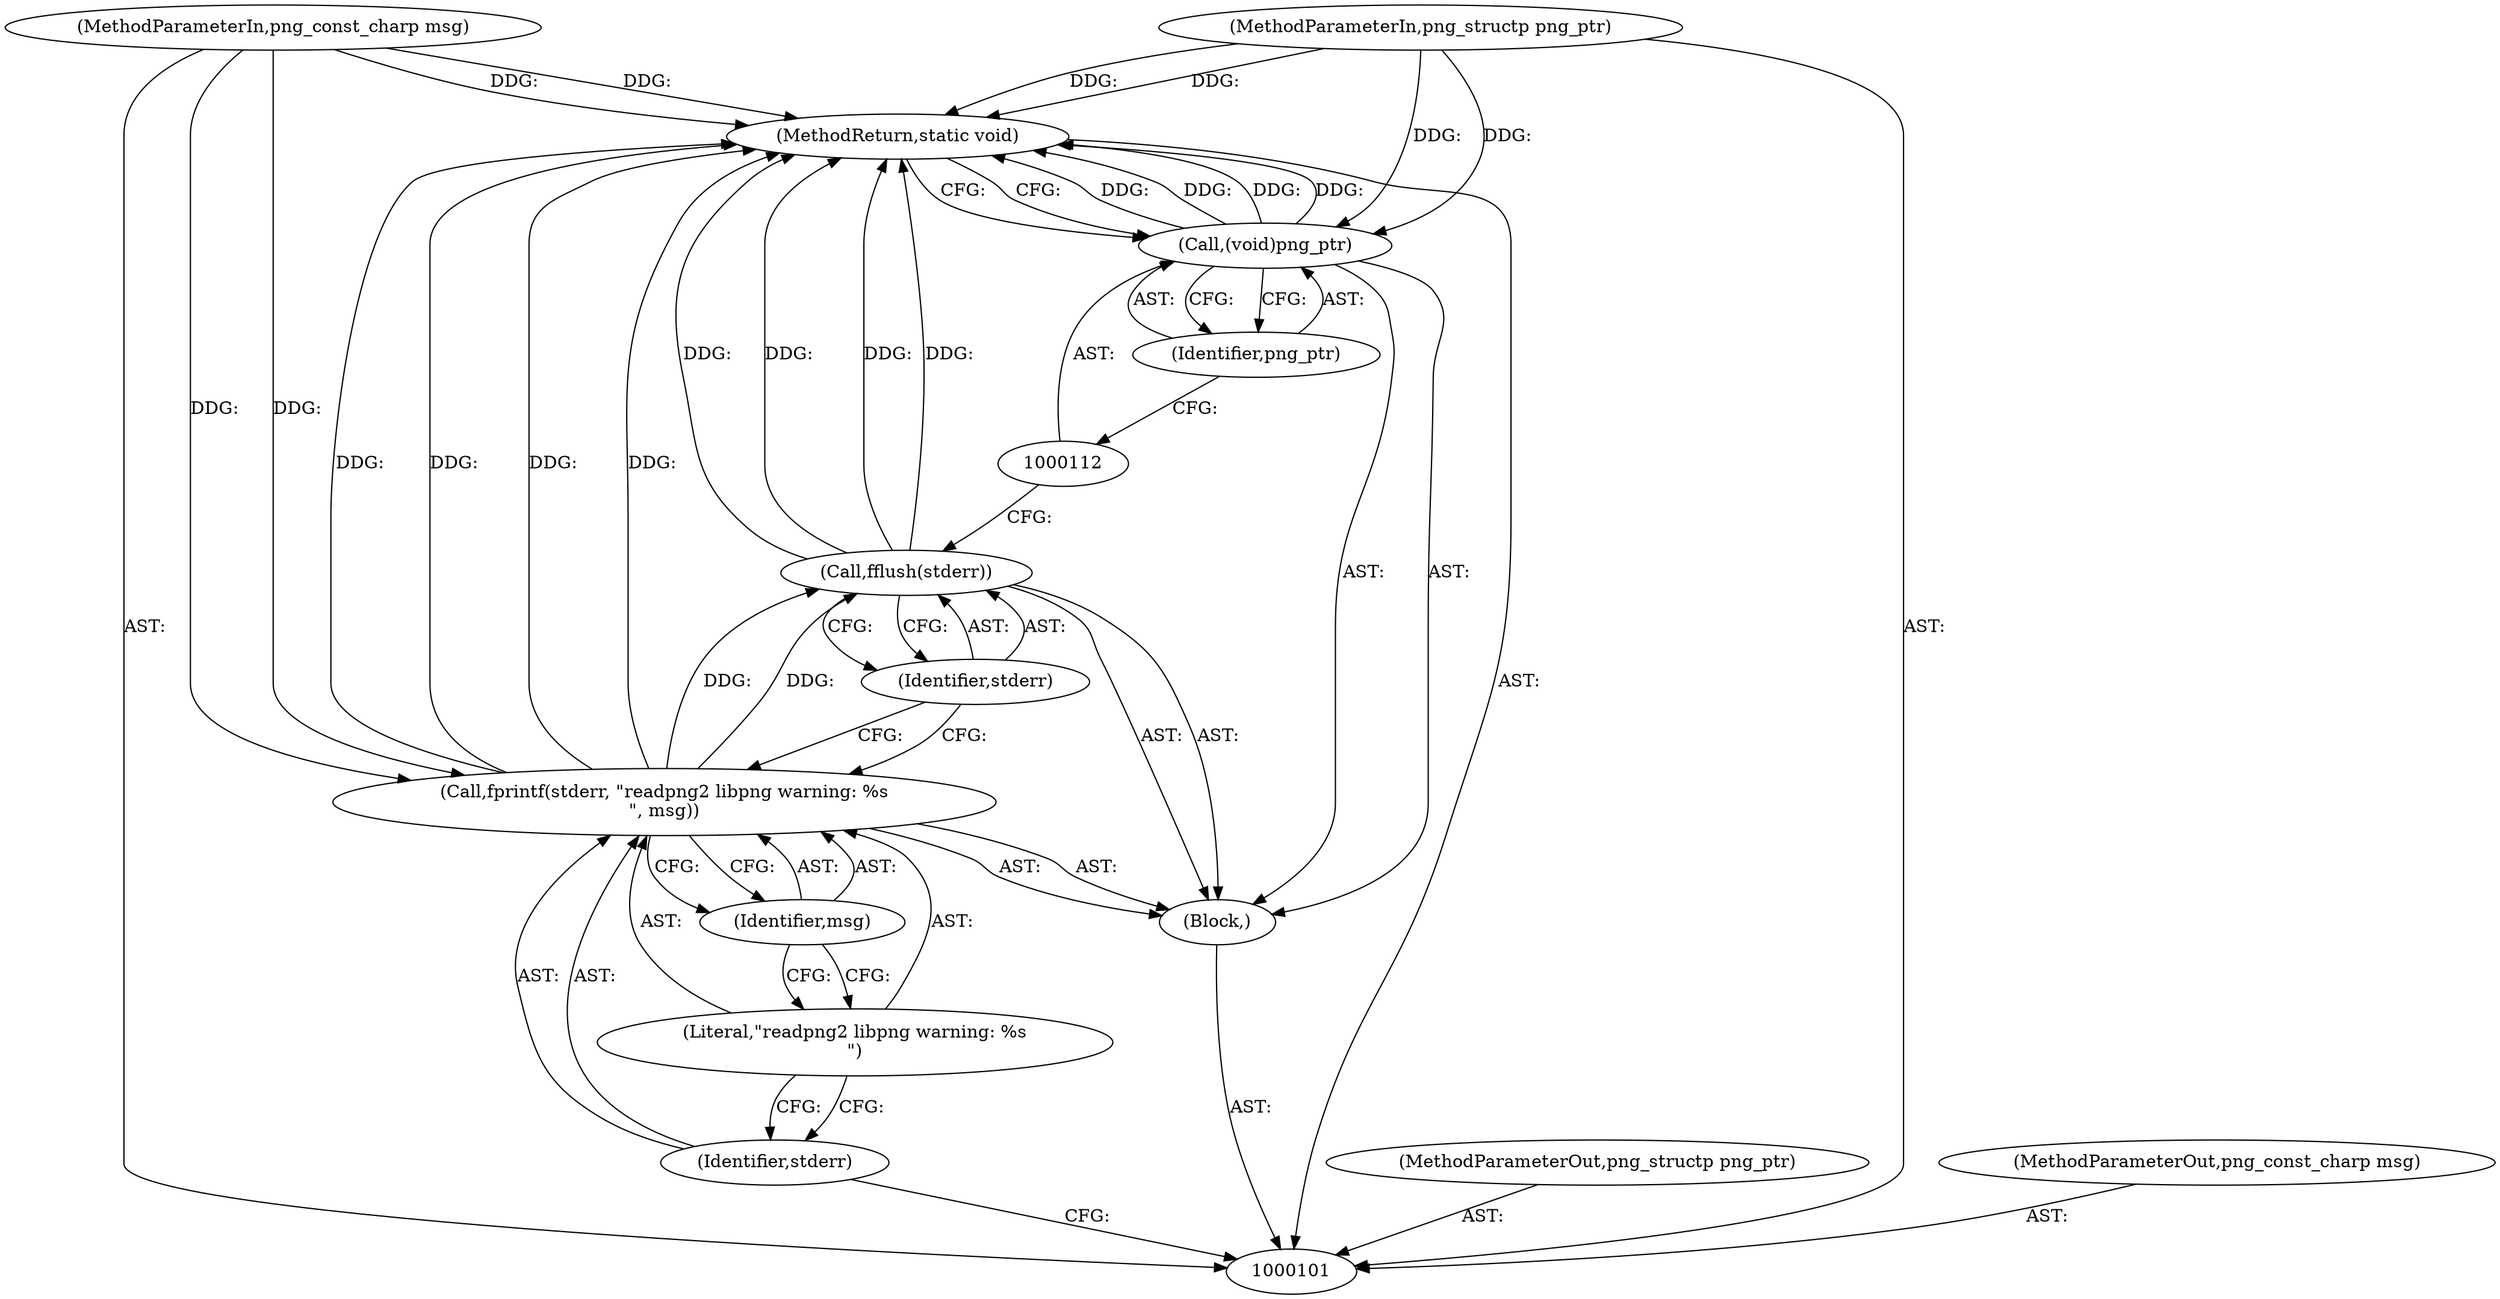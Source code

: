 digraph "0_Android_9d4853418ab2f754c2b63e091c29c5529b8b86ca_5" {
"1000114" [label="(MethodReturn,static void)"];
"1000102" [label="(MethodParameterIn,png_structp png_ptr)"];
"1000137" [label="(MethodParameterOut,png_structp png_ptr)"];
"1000103" [label="(MethodParameterIn,png_const_charp msg)"];
"1000138" [label="(MethodParameterOut,png_const_charp msg)"];
"1000104" [label="(Block,)"];
"1000106" [label="(Identifier,stderr)"];
"1000107" [label="(Literal,\"readpng2 libpng warning: %s\n\")"];
"1000105" [label="(Call,fprintf(stderr, \"readpng2 libpng warning: %s\n\", msg))"];
"1000108" [label="(Identifier,msg)"];
"1000110" [label="(Identifier,stderr)"];
"1000109" [label="(Call,fflush(stderr))"];
"1000113" [label="(Identifier,png_ptr)"];
"1000111" [label="(Call,(void)png_ptr)"];
"1000114" -> "1000101"  [label="AST: "];
"1000114" -> "1000111"  [label="CFG: "];
"1000105" -> "1000114"  [label="DDG: "];
"1000105" -> "1000114"  [label="DDG: "];
"1000103" -> "1000114"  [label="DDG: "];
"1000102" -> "1000114"  [label="DDG: "];
"1000111" -> "1000114"  [label="DDG: "];
"1000111" -> "1000114"  [label="DDG: "];
"1000109" -> "1000114"  [label="DDG: "];
"1000109" -> "1000114"  [label="DDG: "];
"1000102" -> "1000101"  [label="AST: "];
"1000102" -> "1000114"  [label="DDG: "];
"1000102" -> "1000111"  [label="DDG: "];
"1000137" -> "1000101"  [label="AST: "];
"1000103" -> "1000101"  [label="AST: "];
"1000103" -> "1000114"  [label="DDG: "];
"1000103" -> "1000105"  [label="DDG: "];
"1000138" -> "1000101"  [label="AST: "];
"1000104" -> "1000101"  [label="AST: "];
"1000105" -> "1000104"  [label="AST: "];
"1000109" -> "1000104"  [label="AST: "];
"1000111" -> "1000104"  [label="AST: "];
"1000106" -> "1000105"  [label="AST: "];
"1000106" -> "1000101"  [label="CFG: "];
"1000107" -> "1000106"  [label="CFG: "];
"1000107" -> "1000105"  [label="AST: "];
"1000107" -> "1000106"  [label="CFG: "];
"1000108" -> "1000107"  [label="CFG: "];
"1000105" -> "1000104"  [label="AST: "];
"1000105" -> "1000108"  [label="CFG: "];
"1000106" -> "1000105"  [label="AST: "];
"1000107" -> "1000105"  [label="AST: "];
"1000108" -> "1000105"  [label="AST: "];
"1000110" -> "1000105"  [label="CFG: "];
"1000105" -> "1000114"  [label="DDG: "];
"1000105" -> "1000114"  [label="DDG: "];
"1000103" -> "1000105"  [label="DDG: "];
"1000105" -> "1000109"  [label="DDG: "];
"1000108" -> "1000105"  [label="AST: "];
"1000108" -> "1000107"  [label="CFG: "];
"1000105" -> "1000108"  [label="CFG: "];
"1000110" -> "1000109"  [label="AST: "];
"1000110" -> "1000105"  [label="CFG: "];
"1000109" -> "1000110"  [label="CFG: "];
"1000109" -> "1000104"  [label="AST: "];
"1000109" -> "1000110"  [label="CFG: "];
"1000110" -> "1000109"  [label="AST: "];
"1000112" -> "1000109"  [label="CFG: "];
"1000109" -> "1000114"  [label="DDG: "];
"1000109" -> "1000114"  [label="DDG: "];
"1000105" -> "1000109"  [label="DDG: "];
"1000113" -> "1000111"  [label="AST: "];
"1000113" -> "1000112"  [label="CFG: "];
"1000111" -> "1000113"  [label="CFG: "];
"1000111" -> "1000104"  [label="AST: "];
"1000111" -> "1000113"  [label="CFG: "];
"1000112" -> "1000111"  [label="AST: "];
"1000113" -> "1000111"  [label="AST: "];
"1000114" -> "1000111"  [label="CFG: "];
"1000111" -> "1000114"  [label="DDG: "];
"1000111" -> "1000114"  [label="DDG: "];
"1000102" -> "1000111"  [label="DDG: "];
}
